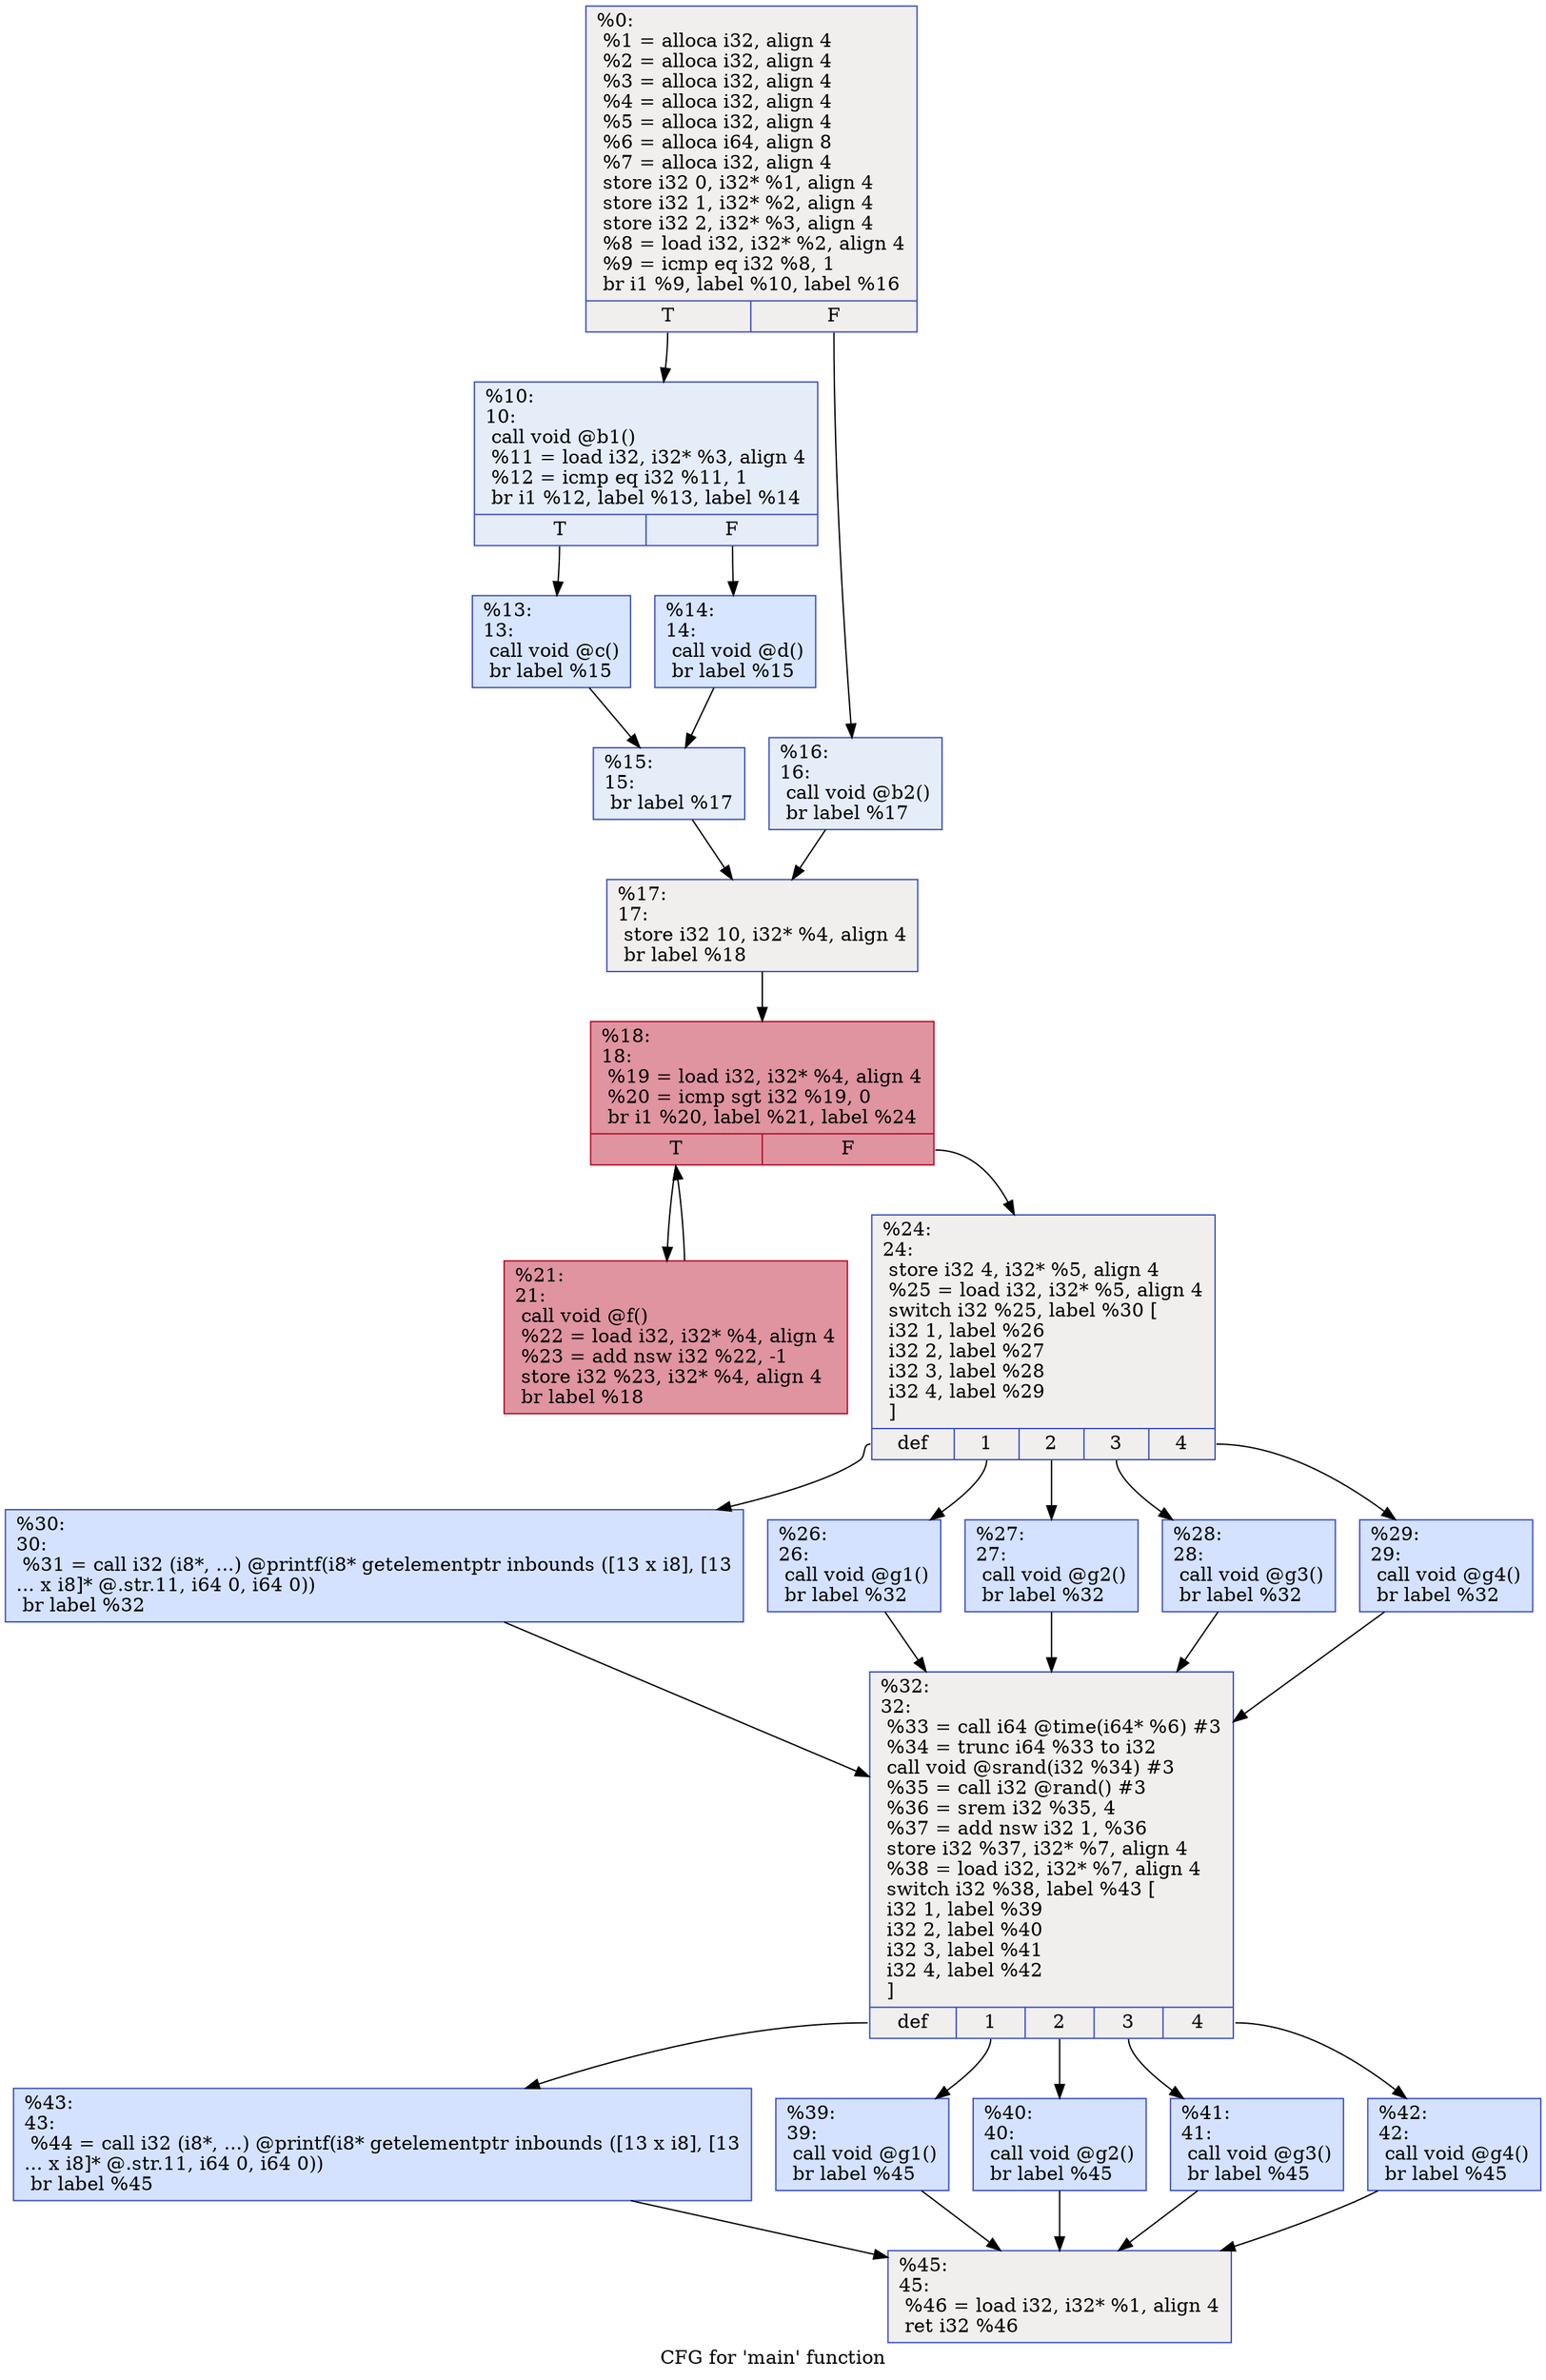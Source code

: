 digraph "CFG for 'main' function" {
	label="CFG for 'main' function";

	Node0x5650bccc5c90 [shape=record,color="#3d50c3ff", style=filled, fillcolor="#e0dbd870",label="{%0:\l  %1 = alloca i32, align 4\l  %2 = alloca i32, align 4\l  %3 = alloca i32, align 4\l  %4 = alloca i32, align 4\l  %5 = alloca i32, align 4\l  %6 = alloca i64, align 8\l  %7 = alloca i32, align 4\l  store i32 0, i32* %1, align 4\l  store i32 1, i32* %2, align 4\l  store i32 2, i32* %3, align 4\l  %8 = load i32, i32* %2, align 4\l  %9 = icmp eq i32 %8, 1\l  br i1 %9, label %10, label %16\l|{<s0>T|<s1>F}}"];
	Node0x5650bccc5c90:s0 -> Node0x5650bccc5ef0;
	Node0x5650bccc5c90:s1 -> Node0x5650bccc6400;
	Node0x5650bccc5ef0 [shape=record,color="#3d50c3ff", style=filled, fillcolor="#c5d6f270",label="{%10:\l10:                                               \l  call void @b1()\l  %11 = load i32, i32* %3, align 4\l  %12 = icmp eq i32 %11, 1\l  br i1 %12, label %13, label %14\l|{<s0>T|<s1>F}}"];
	Node0x5650bccc5ef0:s0 -> Node0x5650bccc66d0;
	Node0x5650bccc5ef0:s1 -> Node0x5650bccc6720;
	Node0x5650bccc66d0 [shape=record,color="#3d50c3ff", style=filled, fillcolor="#a7c5fe70",label="{%13:\l13:                                               \l  call void @c()\l  br label %15\l}"];
	Node0x5650bccc66d0 -> Node0x5650bccc6930;
	Node0x5650bccc6720 [shape=record,color="#3d50c3ff", style=filled, fillcolor="#a7c5fe70",label="{%14:\l14:                                               \l  call void @d()\l  br label %15\l}"];
	Node0x5650bccc6720 -> Node0x5650bccc6930;
	Node0x5650bccc6930 [shape=record,color="#3d50c3ff", style=filled, fillcolor="#c5d6f270",label="{%15:\l15:                                               \l  br label %17\l}"];
	Node0x5650bccc6930 -> Node0x5650bccc6b30;
	Node0x5650bccc6400 [shape=record,color="#3d50c3ff", style=filled, fillcolor="#c5d6f270",label="{%16:\l16:                                               \l  call void @b2()\l  br label %17\l}"];
	Node0x5650bccc6400 -> Node0x5650bccc6b30;
	Node0x5650bccc6b30 [shape=record,color="#3d50c3ff", style=filled, fillcolor="#e0dbd870",label="{%17:\l17:                                               \l  store i32 10, i32* %4, align 4\l  br label %18\l}"];
	Node0x5650bccc6b30 -> Node0x5650bccc6d30;
	Node0x5650bccc6d30 [shape=record,color="#b70d28ff", style=filled, fillcolor="#b70d2870",label="{%18:\l18:                                               \l  %19 = load i32, i32* %4, align 4\l  %20 = icmp sgt i32 %19, 0\l  br i1 %20, label %21, label %24\l|{<s0>T|<s1>F}}"];
	Node0x5650bccc6d30:s0 -> Node0x5650bccc6ef0;
	Node0x5650bccc6d30:s1 -> Node0x5650bccc6f40;
	Node0x5650bccc6ef0 [shape=record,color="#b70d28ff", style=filled, fillcolor="#b70d2870",label="{%21:\l21:                                               \l  call void @f()\l  %22 = load i32, i32* %4, align 4\l  %23 = add nsw i32 %22, -1\l  store i32 %23, i32* %4, align 4\l  br label %18\l}"];
	Node0x5650bccc6ef0 -> Node0x5650bccc6d30;
	Node0x5650bccc6f40 [shape=record,color="#3d50c3ff", style=filled, fillcolor="#e0dbd870",label="{%24:\l24:                                               \l  store i32 4, i32* %5, align 4\l  %25 = load i32, i32* %5, align 4\l  switch i32 %25, label %30 [\l    i32 1, label %26\l    i32 2, label %27\l    i32 3, label %28\l    i32 4, label %29\l  ]\l|{<s0>def|<s1>1|<s2>2|<s3>3|<s4>4}}"];
	Node0x5650bccc6f40:s0 -> Node0x5650bccc7470;
	Node0x5650bccc6f40:s1 -> Node0x5650bccc74c0;
	Node0x5650bccc6f40:s2 -> Node0x5650bccc7510;
	Node0x5650bccc6f40:s3 -> Node0x5650bccc7590;
	Node0x5650bccc6f40:s4 -> Node0x5650bccc7620;
	Node0x5650bccc74c0 [shape=record,color="#3d50c3ff", style=filled, fillcolor="#9ebeff70",label="{%26:\l26:                                               \l  call void @g1()\l  br label %32\l}"];
	Node0x5650bccc74c0 -> Node0x5650bccc7920;
	Node0x5650bccc7510 [shape=record,color="#3d50c3ff", style=filled, fillcolor="#9ebeff70",label="{%27:\l27:                                               \l  call void @g2()\l  br label %32\l}"];
	Node0x5650bccc7510 -> Node0x5650bccc7920;
	Node0x5650bccc7590 [shape=record,color="#3d50c3ff", style=filled, fillcolor="#9ebeff70",label="{%28:\l28:                                               \l  call void @g3()\l  br label %32\l}"];
	Node0x5650bccc7590 -> Node0x5650bccc7920;
	Node0x5650bccc7620 [shape=record,color="#3d50c3ff", style=filled, fillcolor="#9ebeff70",label="{%29:\l29:                                               \l  call void @g4()\l  br label %32\l}"];
	Node0x5650bccc7620 -> Node0x5650bccc7920;
	Node0x5650bccc7470 [shape=record,color="#3d50c3ff", style=filled, fillcolor="#9ebeff70",label="{%30:\l30:                                               \l  %31 = call i32 (i8*, ...) @printf(i8* getelementptr inbounds ([13 x i8], [13\l... x i8]* @.str.11, i64 0, i64 0))\l  br label %32\l}"];
	Node0x5650bccc7470 -> Node0x5650bccc7920;
	Node0x5650bccc7920 [shape=record,color="#3d50c3ff", style=filled, fillcolor="#e0dbd870",label="{%32:\l32:                                               \l  %33 = call i64 @time(i64* %6) #3\l  %34 = trunc i64 %33 to i32\l  call void @srand(i32 %34) #3\l  %35 = call i32 @rand() #3\l  %36 = srem i32 %35, 4\l  %37 = add nsw i32 1, %36\l  store i32 %37, i32* %7, align 4\l  %38 = load i32, i32* %7, align 4\l  switch i32 %38, label %43 [\l    i32 1, label %39\l    i32 2, label %40\l    i32 3, label %41\l    i32 4, label %42\l  ]\l|{<s0>def|<s1>1|<s2>2|<s3>3|<s4>4}}"];
	Node0x5650bccc7920:s0 -> Node0x5650bccc8da0;
	Node0x5650bccc7920:s1 -> Node0x5650bccc8df0;
	Node0x5650bccc7920:s2 -> Node0x5650bccc8e40;
	Node0x5650bccc7920:s3 -> Node0x5650bccc8e90;
	Node0x5650bccc7920:s4 -> Node0x5650bccc8ee0;
	Node0x5650bccc8df0 [shape=record,color="#3d50c3ff", style=filled, fillcolor="#9ebeff70",label="{%39:\l39:                                               \l  call void @g1()\l  br label %45\l}"];
	Node0x5650bccc8df0 -> Node0x5650bccc91a0;
	Node0x5650bccc8e40 [shape=record,color="#3d50c3ff", style=filled, fillcolor="#9ebeff70",label="{%40:\l40:                                               \l  call void @g2()\l  br label %45\l}"];
	Node0x5650bccc8e40 -> Node0x5650bccc91a0;
	Node0x5650bccc8e90 [shape=record,color="#3d50c3ff", style=filled, fillcolor="#9ebeff70",label="{%41:\l41:                                               \l  call void @g3()\l  br label %45\l}"];
	Node0x5650bccc8e90 -> Node0x5650bccc91a0;
	Node0x5650bccc8ee0 [shape=record,color="#3d50c3ff", style=filled, fillcolor="#9ebeff70",label="{%42:\l42:                                               \l  call void @g4()\l  br label %45\l}"];
	Node0x5650bccc8ee0 -> Node0x5650bccc91a0;
	Node0x5650bccc8da0 [shape=record,color="#3d50c3ff", style=filled, fillcolor="#9ebeff70",label="{%43:\l43:                                               \l  %44 = call i32 (i8*, ...) @printf(i8* getelementptr inbounds ([13 x i8], [13\l... x i8]* @.str.11, i64 0, i64 0))\l  br label %45\l}"];
	Node0x5650bccc8da0 -> Node0x5650bccc91a0;
	Node0x5650bccc91a0 [shape=record,color="#3d50c3ff", style=filled, fillcolor="#e0dbd870",label="{%45:\l45:                                               \l  %46 = load i32, i32* %1, align 4\l  ret i32 %46\l}"];
}
